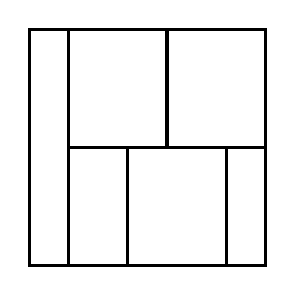 \begin{tikzpicture}[very thick, scale=.5]
    \draw (0,0) rectangle (1,6);
    \draw (1,3) rectangle (7/2,6);
    \draw (7/2,3) rectangle (6,6);
    \draw (1,0) rectangle (5/2,3);
    \draw (5/2,0) rectangle (5,3);
    \draw (5,0) rectangle (6,3);
\end{tikzpicture}
